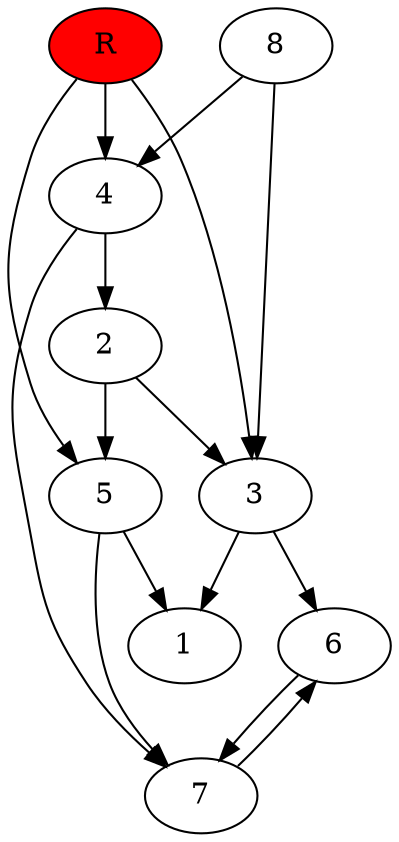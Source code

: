 digraph prb46971 {
	1
	2
	3
	4
	5
	6
	7
	8
	R [fillcolor="#ff0000" style=filled]
	2 -> 3
	2 -> 5
	3 -> 1
	3 -> 6
	4 -> 2
	4 -> 7
	5 -> 1
	5 -> 7
	6 -> 7
	7 -> 6
	8 -> 3
	8 -> 4
	R -> 3
	R -> 4
	R -> 5
}
